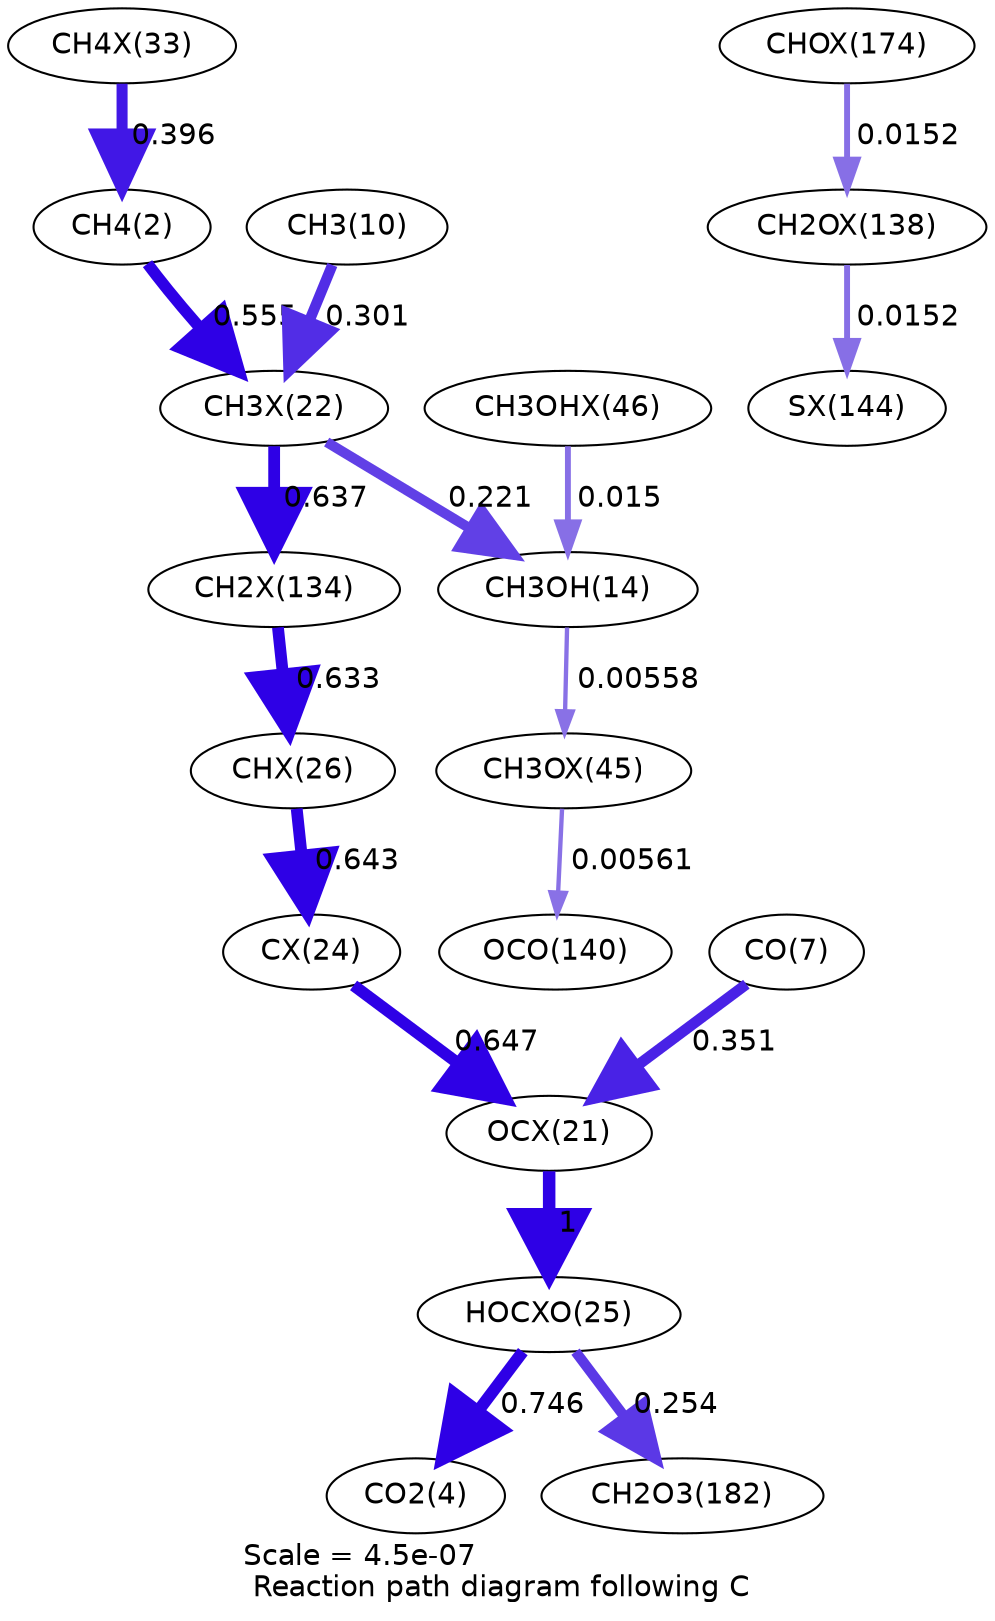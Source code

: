 digraph reaction_paths {
center=1;
s40 -> s4[fontname="Helvetica", penwidth=5.3, arrowsize=2.65, color="0.7, 0.896, 0.9"
, label=" 0.396"];
s4 -> s34[fontname="Helvetica", penwidth=5.56, arrowsize=2.78, color="0.7, 1.06, 0.9"
, label=" 0.555"];
s12 -> s34[fontname="Helvetica", penwidth=5.09, arrowsize=2.55, color="0.7, 0.801, 0.9"
, label=" 0.301"];
s34 -> s16[fontname="Helvetica", penwidth=4.86, arrowsize=2.43, color="0.7, 0.721, 0.9"
, label=" 0.221"];
s34 -> s50[fontname="Helvetica", penwidth=5.66, arrowsize=2.83, color="0.7, 1.14, 0.9"
, label=" 0.637"];
s49 -> s16[fontname="Helvetica", penwidth=2.83, arrowsize=1.41, color="0.7, 0.515, 0.9"
, label=" 0.015"];
s16 -> s48[fontname="Helvetica", penwidth=2.08, arrowsize=1.04, color="0.7, 0.506, 0.9"
, label=" 0.00558"];
s50 -> s38[fontname="Helvetica", penwidth=5.66, arrowsize=2.83, color="0.7, 1.13, 0.9"
, label=" 0.633"];
s38 -> s36[fontname="Helvetica", penwidth=5.67, arrowsize=2.83, color="0.7, 1.14, 0.9"
, label=" 0.643"];
s48 -> s25[fontname="Helvetica", penwidth=2.09, arrowsize=1.04, color="0.7, 0.506, 0.9"
, label=" 0.00561"];
s36 -> s33[fontname="Helvetica", penwidth=5.67, arrowsize=2.84, color="0.7, 1.15, 0.9"
, label=" 0.647"];
s9 -> s33[fontname="Helvetica", penwidth=5.21, arrowsize=2.6, color="0.7, 0.851, 0.9"
, label=" 0.351"];
s33 -> s37[fontname="Helvetica", penwidth=6, arrowsize=3, color="0.7, 1.5, 0.9"
, label=" 1"];
s37 -> s6[fontname="Helvetica", penwidth=5.78, arrowsize=2.89, color="0.7, 1.25, 0.9"
, label=" 0.746"];
s37 -> s28[fontname="Helvetica", penwidth=4.97, arrowsize=2.48, color="0.7, 0.754, 0.9"
, label=" 0.254"];
s52 -> s54[fontname="Helvetica", penwidth=2.84, arrowsize=1.42, color="0.7, 0.515, 0.9"
, label=" 0.0152"];
s56 -> s52[fontname="Helvetica", penwidth=2.84, arrowsize=1.42, color="0.7, 0.515, 0.9"
, label=" 0.0152"];
s4 [ fontname="Helvetica", label="CH4(2)"];
s6 [ fontname="Helvetica", label="CO2(4)"];
s9 [ fontname="Helvetica", label="CO(7)"];
s12 [ fontname="Helvetica", label="CH3(10)"];
s16 [ fontname="Helvetica", label="CH3OH(14)"];
s25 [ fontname="Helvetica", label="OCO(140)"];
s28 [ fontname="Helvetica", label="CH2O3(182)"];
s33 [ fontname="Helvetica", label="OCX(21)"];
s34 [ fontname="Helvetica", label="CH3X(22)"];
s36 [ fontname="Helvetica", label="CX(24)"];
s37 [ fontname="Helvetica", label="HOCXO(25)"];
s38 [ fontname="Helvetica", label="CHX(26)"];
s40 [ fontname="Helvetica", label="CH4X(33)"];
s48 [ fontname="Helvetica", label="CH3OX(45)"];
s49 [ fontname="Helvetica", label="CH3OHX(46)"];
s50 [ fontname="Helvetica", label="CH2X(134)"];
s52 [ fontname="Helvetica", label="CH2OX(138)"];
s54 [ fontname="Helvetica", label="SX(144)"];
s56 [ fontname="Helvetica", label="CHOX(174)"];
 label = "Scale = 4.5e-07\l Reaction path diagram following C";
 fontname = "Helvetica";
}
